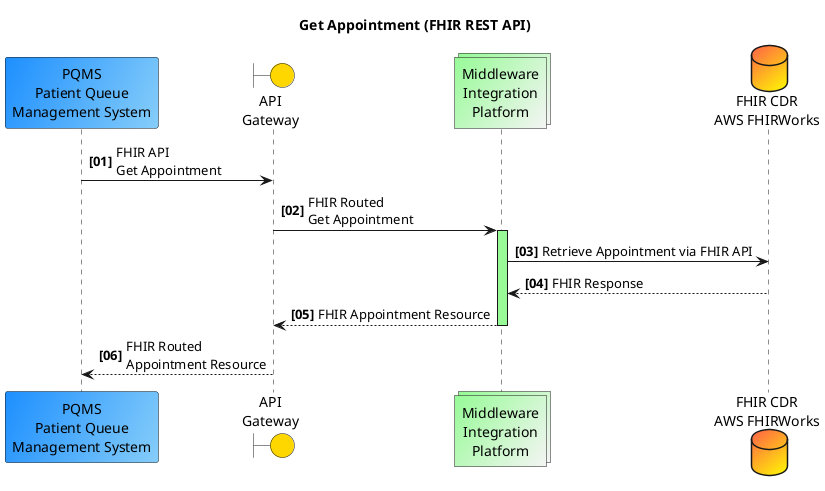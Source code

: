 @startuml
'https://plantuml.com/sequence-diagram

autonumber "<b>[00]"
Participant "PQMS\nPatient Queue\nManagement System" as p #dodgerblue/lightskyblue
Boundary "API\nGateway" as a #gold
Collections "Middleware\nIntegration\nPlatform" as m #palegreen/whitesmoke
Database "FHIR CDR\nAWS FHIRWorks" as w #tomato/yellow

title Get Appointment (FHIR REST API)
p -> a: FHIR API\nGet Appointment
a-> m++ #palegreen: FHIR Routed\nGet Appointment
m -> w: Retrieve Appointment via FHIR API
w--> m: FHIR Response
return FHIR Appointment Resource
a--> p: FHIR Routed\nAppointment Resource
@enduml


